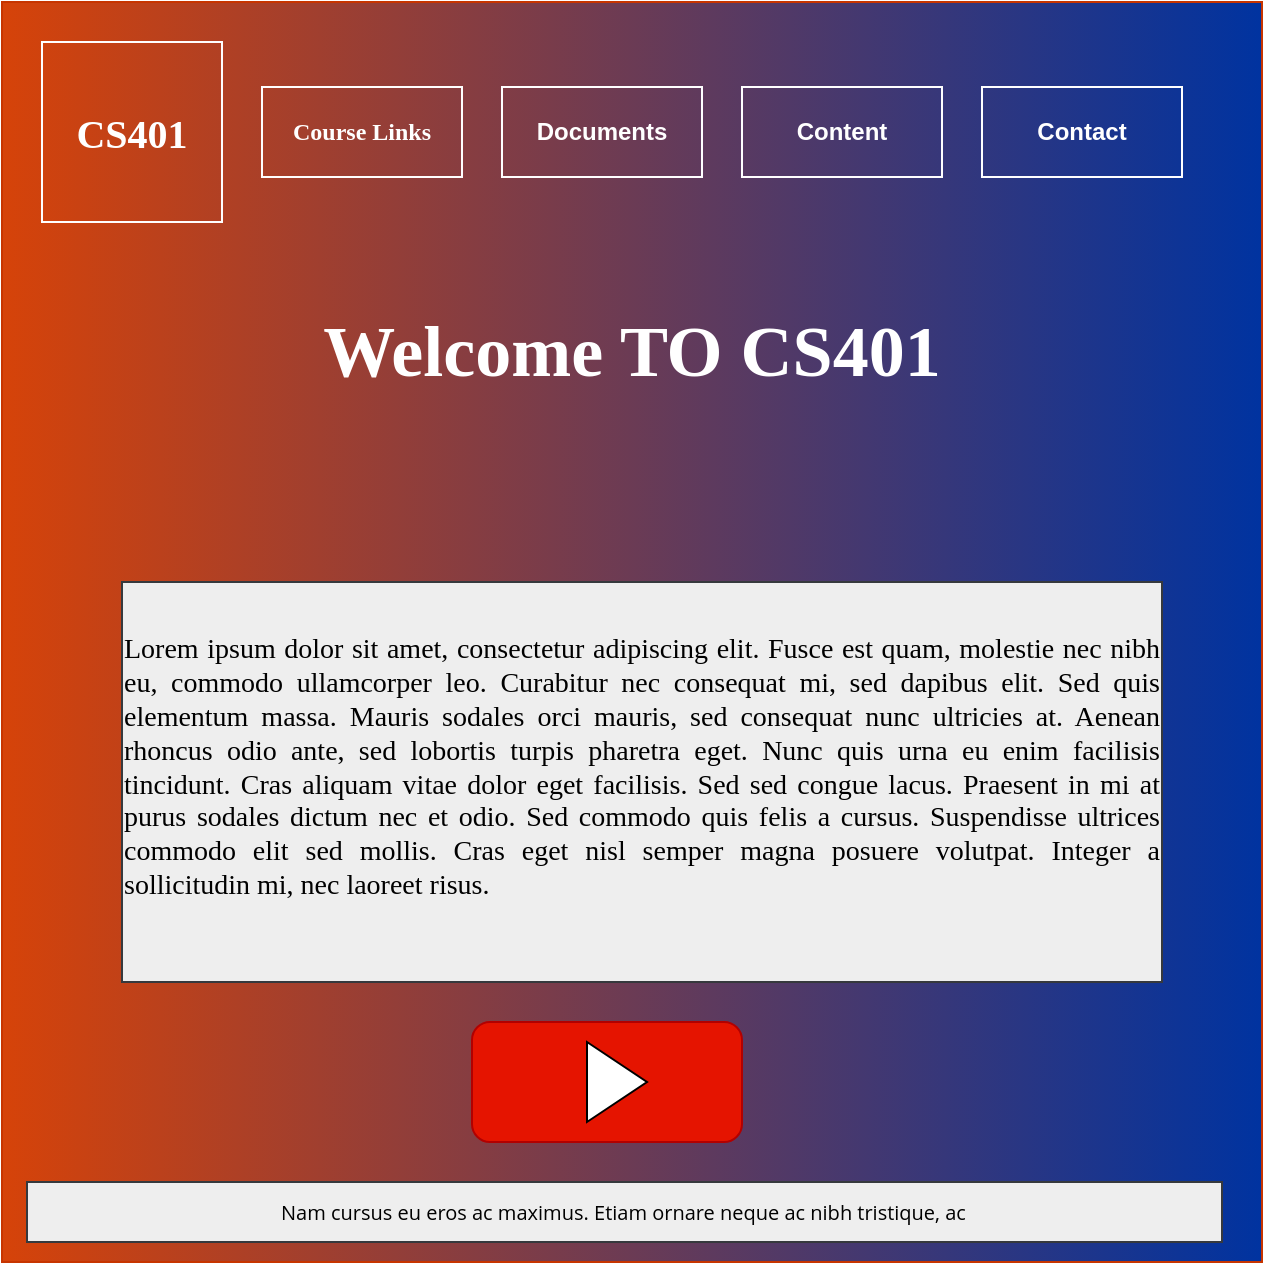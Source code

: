 <mxfile>
    <diagram id="GE4l9biw6WSuj6t96Djp" name="Page-1">
        <mxGraphModel dx="727" dy="563" grid="1" gridSize="10" guides="1" tooltips="1" connect="1" arrows="1" fold="1" page="1" pageScale="1" pageWidth="850" pageHeight="1100" math="0" shadow="0">
            <root>
                <mxCell id="0"/>
                <mxCell id="1" parent="0"/>
                <mxCell id="6Nbccw_XD-Fw9ADP2CrT-1" value="" style="whiteSpace=wrap;html=1;aspect=fixed;fillColor=#eeeeee;strokeColor=#36393d;" parent="1" vertex="1">
                    <mxGeometry x="130" width="630" height="630" as="geometry"/>
                </mxCell>
                <mxCell id="6Nbccw_XD-Fw9ADP2CrT-9" value="&lt;font face=&quot;Verdana&quot;&gt;Welcome To CS401&lt;/font&gt;" style="rounded=0;whiteSpace=wrap;html=1;fillColor=#D64309;fontColor=#FFFFFF;strokeColor=#C73500;gradientColor=#0033A0;gradientDirection=east;fontFamily=Helvetica;fontStyle=1;fontSize=24;" parent="1" vertex="1">
                    <mxGeometry x="130" width="630" height="630" as="geometry"/>
                </mxCell>
                <mxCell id="6Nbccw_XD-Fw9ADP2CrT-11" value="" style="rounded=1;whiteSpace=wrap;html=1;fillColor=#e51400;fontColor=#ffffff;strokeColor=#B20000;" parent="1" vertex="1">
                    <mxGeometry x="365" y="510" width="135" height="60" as="geometry"/>
                </mxCell>
                <mxCell id="6Nbccw_XD-Fw9ADP2CrT-2" value="&lt;font color=&quot;#ffffff&quot; face=&quot;Verdana&quot;&gt;CS401&lt;/font&gt;" style="whiteSpace=wrap;html=1;aspect=fixed;fontSize=20;fontStyle=1;labelBackgroundColor=none;fillColor=none;strokeColor=#FFFFFF;shadow=0;rounded=0;" parent="1" vertex="1">
                    <mxGeometry x="150" y="20" width="90" height="90" as="geometry"/>
                </mxCell>
                <mxCell id="6Nbccw_XD-Fw9ADP2CrT-3" value="&lt;b&gt;&lt;font color=&quot;#ffffff&quot;&gt;Course Links&lt;/font&gt;&lt;/b&gt;" style="rounded=0;whiteSpace=wrap;html=1;fontFamily=Verdana;fillColor=none;strokeColor=#FFFFFF;" parent="1" vertex="1">
                    <mxGeometry x="260" y="42.5" width="100" height="45" as="geometry"/>
                </mxCell>
                <mxCell id="6Nbccw_XD-Fw9ADP2CrT-6" value="&lt;b&gt;&lt;font color=&quot;#ffffff&quot;&gt;Documents&lt;/font&gt;&lt;/b&gt;" style="rounded=0;whiteSpace=wrap;html=1;strokeColor=#FFFFFF;fillColor=none;" parent="1" vertex="1">
                    <mxGeometry x="380" y="42.5" width="100" height="45" as="geometry"/>
                </mxCell>
                <mxCell id="6Nbccw_XD-Fw9ADP2CrT-7" value="&lt;b&gt;&lt;font color=&quot;#ffffff&quot;&gt;Content&lt;/font&gt;&lt;/b&gt;" style="rounded=0;whiteSpace=wrap;html=1;strokeColor=#FFFFFF;fillColor=none;" parent="1" vertex="1">
                    <mxGeometry x="500" y="42.5" width="100" height="45" as="geometry"/>
                </mxCell>
                <mxCell id="6Nbccw_XD-Fw9ADP2CrT-8" value="&lt;b&gt;&lt;font color=&quot;#ffffff&quot;&gt;Contact&lt;/font&gt;&lt;/b&gt;" style="rounded=0;whiteSpace=wrap;html=1;strokeColor=#FFFFFF;fillColor=none;" parent="1" vertex="1">
                    <mxGeometry x="620" y="42.5" width="100" height="45" as="geometry"/>
                </mxCell>
                <mxCell id="6Nbccw_XD-Fw9ADP2CrT-10" value="&lt;p style=&quot;font-style: normal; font-variant-caps: normal; font-weight: 400; letter-spacing: normal; text-indent: 0px; text-transform: none; word-spacing: 0px; -webkit-text-stroke-width: 0px; text-decoration: none; margin: 0px 0px 15px; padding: 0px; caret-color: rgb(0, 0, 0); color: rgb(0, 0, 0); font-size: 14px;&quot;&gt;&lt;/p&gt;&lt;div style=&quot;text-align: justify;&quot;&gt;&lt;span style=&quot;font-family: Verdana;&quot;&gt;&lt;font style=&quot;font-size: 14px;&quot;&gt;Lorem ipsum dolor sit amet, consectetur adipiscing elit. Fusce est quam, molestie nec nibh eu, commodo ullamcorper leo. Curabitur nec consequat mi, sed dapibus elit. Sed quis elementum massa. Mauris sodales orci mauris, sed consequat nunc ultricies at. Aenean rhoncus odio ante, sed lobortis turpis pharetra eget. Nunc quis urna eu enim facilisis tincidunt. Cras aliquam vitae dolor eget facilisis. Sed sed congue lacus. Praesent in mi at purus sodales dictum nec et odio. Sed commodo quis felis a cursus. Suspendisse ultrices commodo elit sed mollis. Cras eget nisl semper magna posuere volutpat. Integer a sollicitudin mi, nec laoreet risus.&lt;/font&gt;&lt;/span&gt;&lt;/div&gt;&lt;p&gt;&lt;/p&gt;&lt;font style=&quot;font-size: 14px;&quot; face=&quot;Verdana&quot;&gt;&lt;div style=&quot;&quot;&gt;&lt;div style=&quot;&quot;&gt;&lt;div style=&quot;&quot;&gt;&lt;div style=&quot;&quot;&gt;&lt;div style=&quot;&quot;&gt;&lt;div style=&quot;&quot;&gt;&lt;div style=&quot;text-align: left;&quot;&gt;&lt;div style=&quot;text-align: justify;&quot;&gt;&lt;br&gt;&lt;/div&gt;&lt;/div&gt;&lt;/div&gt;&lt;/div&gt;&lt;/div&gt;&lt;/div&gt;&lt;/div&gt;&lt;/div&gt;&lt;/font&gt;" style="rounded=0;whiteSpace=wrap;html=1;fillColor=#eeeeee;strokeColor=#36393d;" parent="1" vertex="1">
                    <mxGeometry x="190" y="290" width="520" height="200" as="geometry"/>
                </mxCell>
                <mxCell id="6Nbccw_XD-Fw9ADP2CrT-12" value="&lt;span style=&quot;font-style: normal; font-variant-caps: normal; font-weight: 400; letter-spacing: normal; text-indent: 0px; text-transform: none; word-spacing: 0px; -webkit-text-stroke-width: 0px; text-decoration: none; caret-color: rgb(0, 0, 0); color: rgb(0, 0, 0); font-family: &amp;quot;Open Sans&amp;quot;, Arial, sans-serif; text-align: justify; float: none; font-size: 10px; display: inline !important; background-color: rgb(238, 238, 238);&quot;&gt;Nam cursus eu eros ac maximus. Etiam ornare neque ac nibh tristique, ac&lt;span class=&quot;Apple-converted-space&quot;&gt;&amp;nbsp;&lt;/span&gt;&lt;/span&gt;" style="rounded=0;whiteSpace=wrap;html=1;fontFamily=Verdana;fillColor=#eeeeee;strokeColor=#36393d;" parent="1" vertex="1">
                    <mxGeometry x="142.5" y="590" width="597.5" height="30" as="geometry"/>
                </mxCell>
                <mxCell id="6Nbccw_XD-Fw9ADP2CrT-15" value="" style="triangle;whiteSpace=wrap;html=1;labelBackgroundColor=none;fontFamily=Verdana;fontSize=10;gradientDirection=east;" parent="1" vertex="1">
                    <mxGeometry x="422.5" y="520" width="30" height="40" as="geometry"/>
                </mxCell>
                <mxCell id="6Nbccw_XD-Fw9ADP2CrT-19" value="&lt;b&gt;&lt;font style=&quot;font-size: 36px;&quot;&gt;Welcome TO CS401&lt;/font&gt;&lt;/b&gt;" style="rounded=0;whiteSpace=wrap;html=1;shadow=0;labelBackgroundColor=none;strokeColor=none;fontFamily=Verdana;fontSize=10;fontColor=#FFFFFF;fillColor=none;gradientColor=#3A1CFF;gradientDirection=east;" parent="1" vertex="1">
                    <mxGeometry x="185" y="140" width="520" height="70" as="geometry"/>
                </mxCell>
            </root>
        </mxGraphModel>
    </diagram>
</mxfile>
